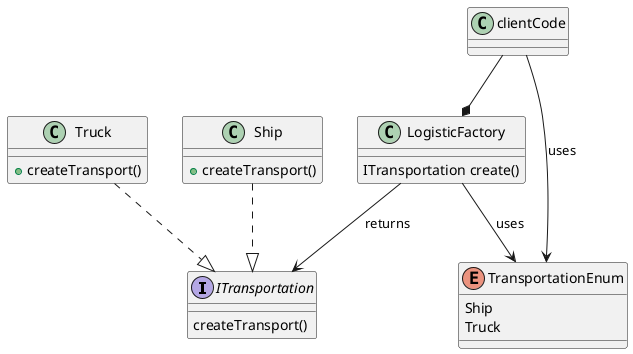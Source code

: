 @startuml Transportation Simple Factory pattern

interface ITransportation {
  createTransport()
}

class Truck {
  + createTransport()
}

class Ship {
  + createTransport()
}

Truck ..|> ITransportation
Ship ..|> ITransportation

class LogisticFactory {
  ITransportation create()
}

LogisticFactory --> ITransportation : returns
LogisticFactory --> TransportationEnum : uses

enum TransportationEnum {
  Ship
  Truck
}

class clientCode {}

clientCode --> TransportationEnum : uses
clientCode --* LogisticFactory


@enduml